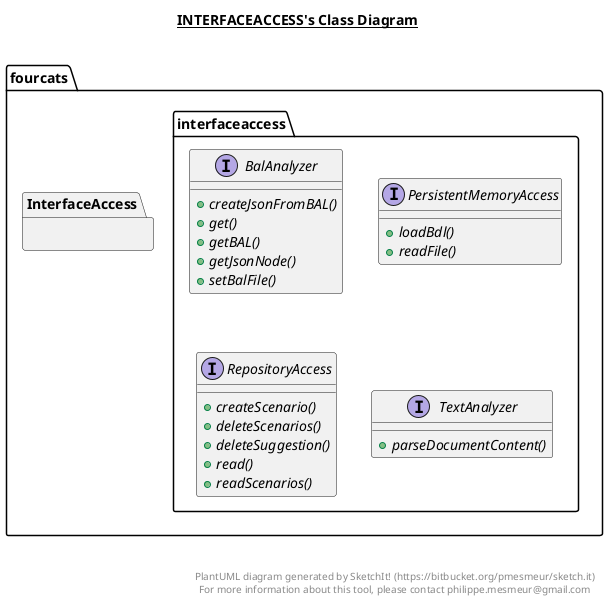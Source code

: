 @startuml

title __INTERFACEACCESS's Class Diagram__\n

  namespace fourcats {
    namespace InterfaceAccess {
      interface fourcats.interfaceaccess.BalAnalyzer {
          {abstract} + createJsonFromBAL()
          {abstract} + get()
          {abstract} + getBAL()
          {abstract} + getJsonNode()
          {abstract} + setBalFile()
      }
    }
  }
  

  namespace fourcats {
    namespace InterfaceAccess {
      interface fourcats.interfaceaccess.PersistentMemoryAccess {
          {abstract} + loadBdl()
          {abstract} + readFile()
      }
    }
  }
  

  namespace fourcats {
    namespace InterfaceAccess {
      interface fourcats.interfaceaccess.RepositoryAccess {
          {abstract} + createScenario()
          {abstract} + deleteScenarios()
          {abstract} + deleteSuggestion()
          {abstract} + read()
          {abstract} + readScenarios()
      }
    }
  }
  

  namespace fourcats {
    namespace InterfaceAccess {
      interface fourcats.interfaceaccess.TextAnalyzer {
          {abstract} + parseDocumentContent()
      }
    }
  }
  



right footer


PlantUML diagram generated by SketchIt! (https://bitbucket.org/pmesmeur/sketch.it)
For more information about this tool, please contact philippe.mesmeur@gmail.com
endfooter

@enduml
